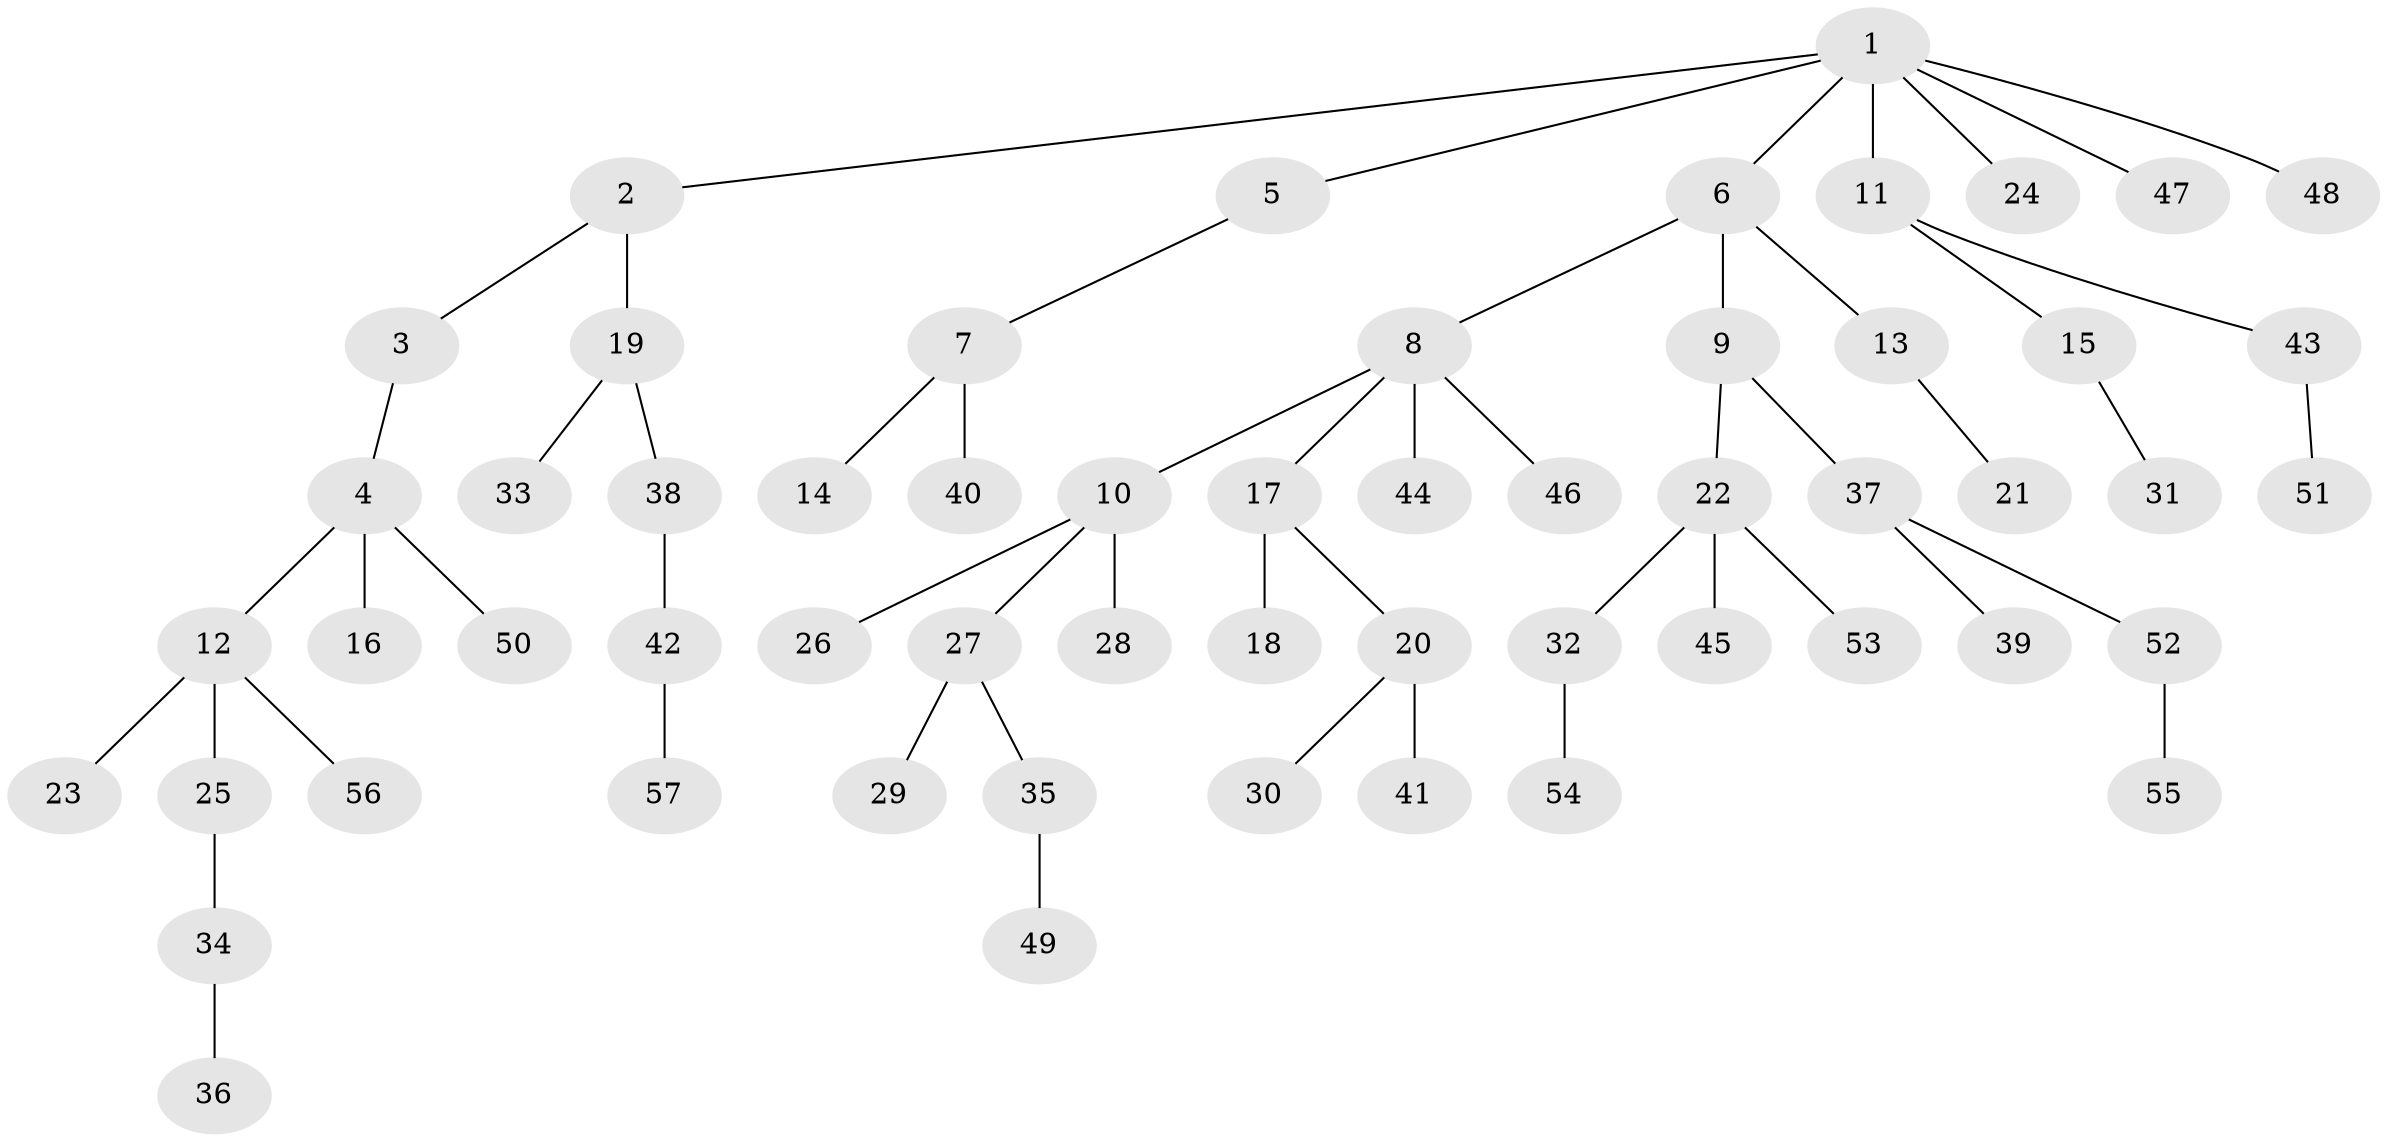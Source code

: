 // Generated by graph-tools (version 1.1) at 2025/36/03/09/25 02:36:55]
// undirected, 57 vertices, 56 edges
graph export_dot {
graph [start="1"]
  node [color=gray90,style=filled];
  1;
  2;
  3;
  4;
  5;
  6;
  7;
  8;
  9;
  10;
  11;
  12;
  13;
  14;
  15;
  16;
  17;
  18;
  19;
  20;
  21;
  22;
  23;
  24;
  25;
  26;
  27;
  28;
  29;
  30;
  31;
  32;
  33;
  34;
  35;
  36;
  37;
  38;
  39;
  40;
  41;
  42;
  43;
  44;
  45;
  46;
  47;
  48;
  49;
  50;
  51;
  52;
  53;
  54;
  55;
  56;
  57;
  1 -- 2;
  1 -- 5;
  1 -- 6;
  1 -- 11;
  1 -- 24;
  1 -- 47;
  1 -- 48;
  2 -- 3;
  2 -- 19;
  3 -- 4;
  4 -- 12;
  4 -- 16;
  4 -- 50;
  5 -- 7;
  6 -- 8;
  6 -- 9;
  6 -- 13;
  7 -- 14;
  7 -- 40;
  8 -- 10;
  8 -- 17;
  8 -- 44;
  8 -- 46;
  9 -- 22;
  9 -- 37;
  10 -- 26;
  10 -- 27;
  10 -- 28;
  11 -- 15;
  11 -- 43;
  12 -- 23;
  12 -- 25;
  12 -- 56;
  13 -- 21;
  15 -- 31;
  17 -- 18;
  17 -- 20;
  19 -- 33;
  19 -- 38;
  20 -- 30;
  20 -- 41;
  22 -- 32;
  22 -- 45;
  22 -- 53;
  25 -- 34;
  27 -- 29;
  27 -- 35;
  32 -- 54;
  34 -- 36;
  35 -- 49;
  37 -- 39;
  37 -- 52;
  38 -- 42;
  42 -- 57;
  43 -- 51;
  52 -- 55;
}

